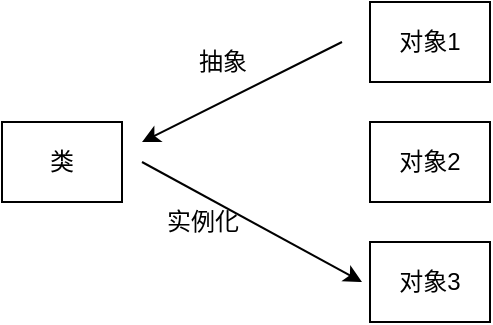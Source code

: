 <mxfile version="17.4.1" type="github">
  <diagram id="noHc8e_uHJtOTLz9u2gg" name="第 1 页">
    <mxGraphModel dx="1038" dy="539" grid="1" gridSize="10" guides="1" tooltips="1" connect="1" arrows="1" fold="1" page="1" pageScale="1" pageWidth="827" pageHeight="1169" math="0" shadow="0">
      <root>
        <mxCell id="0" />
        <mxCell id="1" parent="0" />
        <mxCell id="zkytS_P59lQI75dPbHuM-1" value="类" style="rounded=0;whiteSpace=wrap;html=1;" vertex="1" parent="1">
          <mxGeometry x="230" y="210" width="60" height="40" as="geometry" />
        </mxCell>
        <mxCell id="zkytS_P59lQI75dPbHuM-2" value="对象3" style="rounded=0;whiteSpace=wrap;html=1;" vertex="1" parent="1">
          <mxGeometry x="414" y="270" width="60" height="40" as="geometry" />
        </mxCell>
        <mxCell id="zkytS_P59lQI75dPbHuM-3" value="对象2" style="rounded=0;whiteSpace=wrap;html=1;" vertex="1" parent="1">
          <mxGeometry x="414" y="210" width="60" height="40" as="geometry" />
        </mxCell>
        <mxCell id="zkytS_P59lQI75dPbHuM-4" value="对象1" style="rounded=0;whiteSpace=wrap;html=1;" vertex="1" parent="1">
          <mxGeometry x="414" y="150" width="60" height="40" as="geometry" />
        </mxCell>
        <mxCell id="zkytS_P59lQI75dPbHuM-5" value="" style="endArrow=classic;html=1;rounded=0;" edge="1" parent="1">
          <mxGeometry width="50" height="50" relative="1" as="geometry">
            <mxPoint x="300" y="230" as="sourcePoint" />
            <mxPoint x="410" y="290" as="targetPoint" />
          </mxGeometry>
        </mxCell>
        <mxCell id="zkytS_P59lQI75dPbHuM-6" value="实例化" style="text;html=1;align=center;verticalAlign=middle;resizable=0;points=[];autosize=1;strokeColor=none;fillColor=none;" vertex="1" parent="1">
          <mxGeometry x="305" y="250" width="50" height="20" as="geometry" />
        </mxCell>
        <mxCell id="zkytS_P59lQI75dPbHuM-7" value="" style="endArrow=classic;html=1;rounded=0;" edge="1" parent="1">
          <mxGeometry width="50" height="50" relative="1" as="geometry">
            <mxPoint x="400" y="170" as="sourcePoint" />
            <mxPoint x="300" y="220" as="targetPoint" />
          </mxGeometry>
        </mxCell>
        <mxCell id="zkytS_P59lQI75dPbHuM-8" value="抽象" style="text;html=1;align=center;verticalAlign=middle;resizable=0;points=[];autosize=1;strokeColor=none;fillColor=none;" vertex="1" parent="1">
          <mxGeometry x="320" y="170" width="40" height="20" as="geometry" />
        </mxCell>
      </root>
    </mxGraphModel>
  </diagram>
</mxfile>
